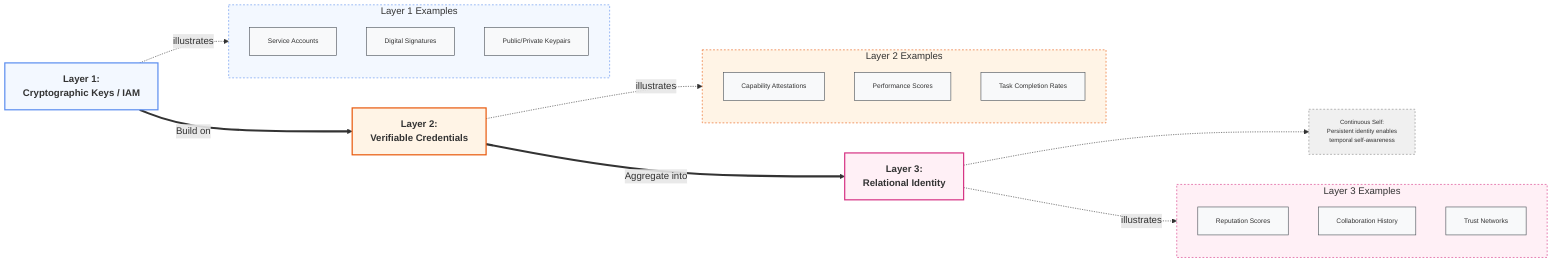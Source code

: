 %% Figure 5 â€" Enhanced Identity Layer Stack
%% Includes comprehensive styling and theoretical annotations

flowchart LR
    %% Main identity progression
    K[Layer 1:\nCryptographic Keys / IAM]:::layer1
    VC[Layer 2:\nVerifiable Credentials]:::layer2
    R[Layer 3:\nRelational Identity]:::layer3
    
    K ==>|Build on| VC
    VC ==>|Aggregate into| R
    
    %% Detailed annotations
    subgraph Examples1["Layer 1 Examples"]
        K1[Service Accounts]:::detail
        K2[Digital Signatures]:::detail
        K3[Public/Private Keypairs]:::detail
    end
    
    subgraph Examples2["Layer 2 Examples"]
        VC1[Capability Attestations]:::detail
        VC2[Performance Scores]:::detail
        VC3[Task Completion Rates]:::detail
    end
    
    subgraph Examples3["Layer 3 Examples"]
        R1[Reputation Scores]:::detail
        R2[Collaboration History]:::detail
        R3[Trust Networks]:::detail
    end
    
    K -.illustrates.-> Examples1
    VC -.illustrates.-> Examples2
    R -.illustrates.-> Examples3
    
    %% Consciousness theory connection
    note["Continuous Self:\nPersistent identity enables\ntemporal self-awareness"]:::annotation
    R -.-> note
    
    %% Style definitions matching the comprehensive color scheme
    classDef layer1 fill:#f3f8ff,stroke:#5b8def,stroke-width:2px,font-weight:bold
    classDef layer2 fill:#fff4e6,stroke:#e8590c,stroke-width:2px,font-weight:bold
    classDef layer3 fill:#fff0f6,stroke:#d63384,stroke-width:2px,font-weight:bold
    classDef detail fill:#f8f9fa,stroke:#495057,font-size:11px
    classDef annotation fill:#f0f0f0,stroke:#888,stroke-dasharray:3,font-size:10px
    
    style Examples1 fill:#f3f8ff,stroke:#5b8def,stroke-dasharray:3
    style Examples2 fill:#fff4e6,stroke:#e8590c,stroke-dasharray:3
    style Examples3 fill:#fff0f6,stroke:#d63384,stroke-dasharray:3